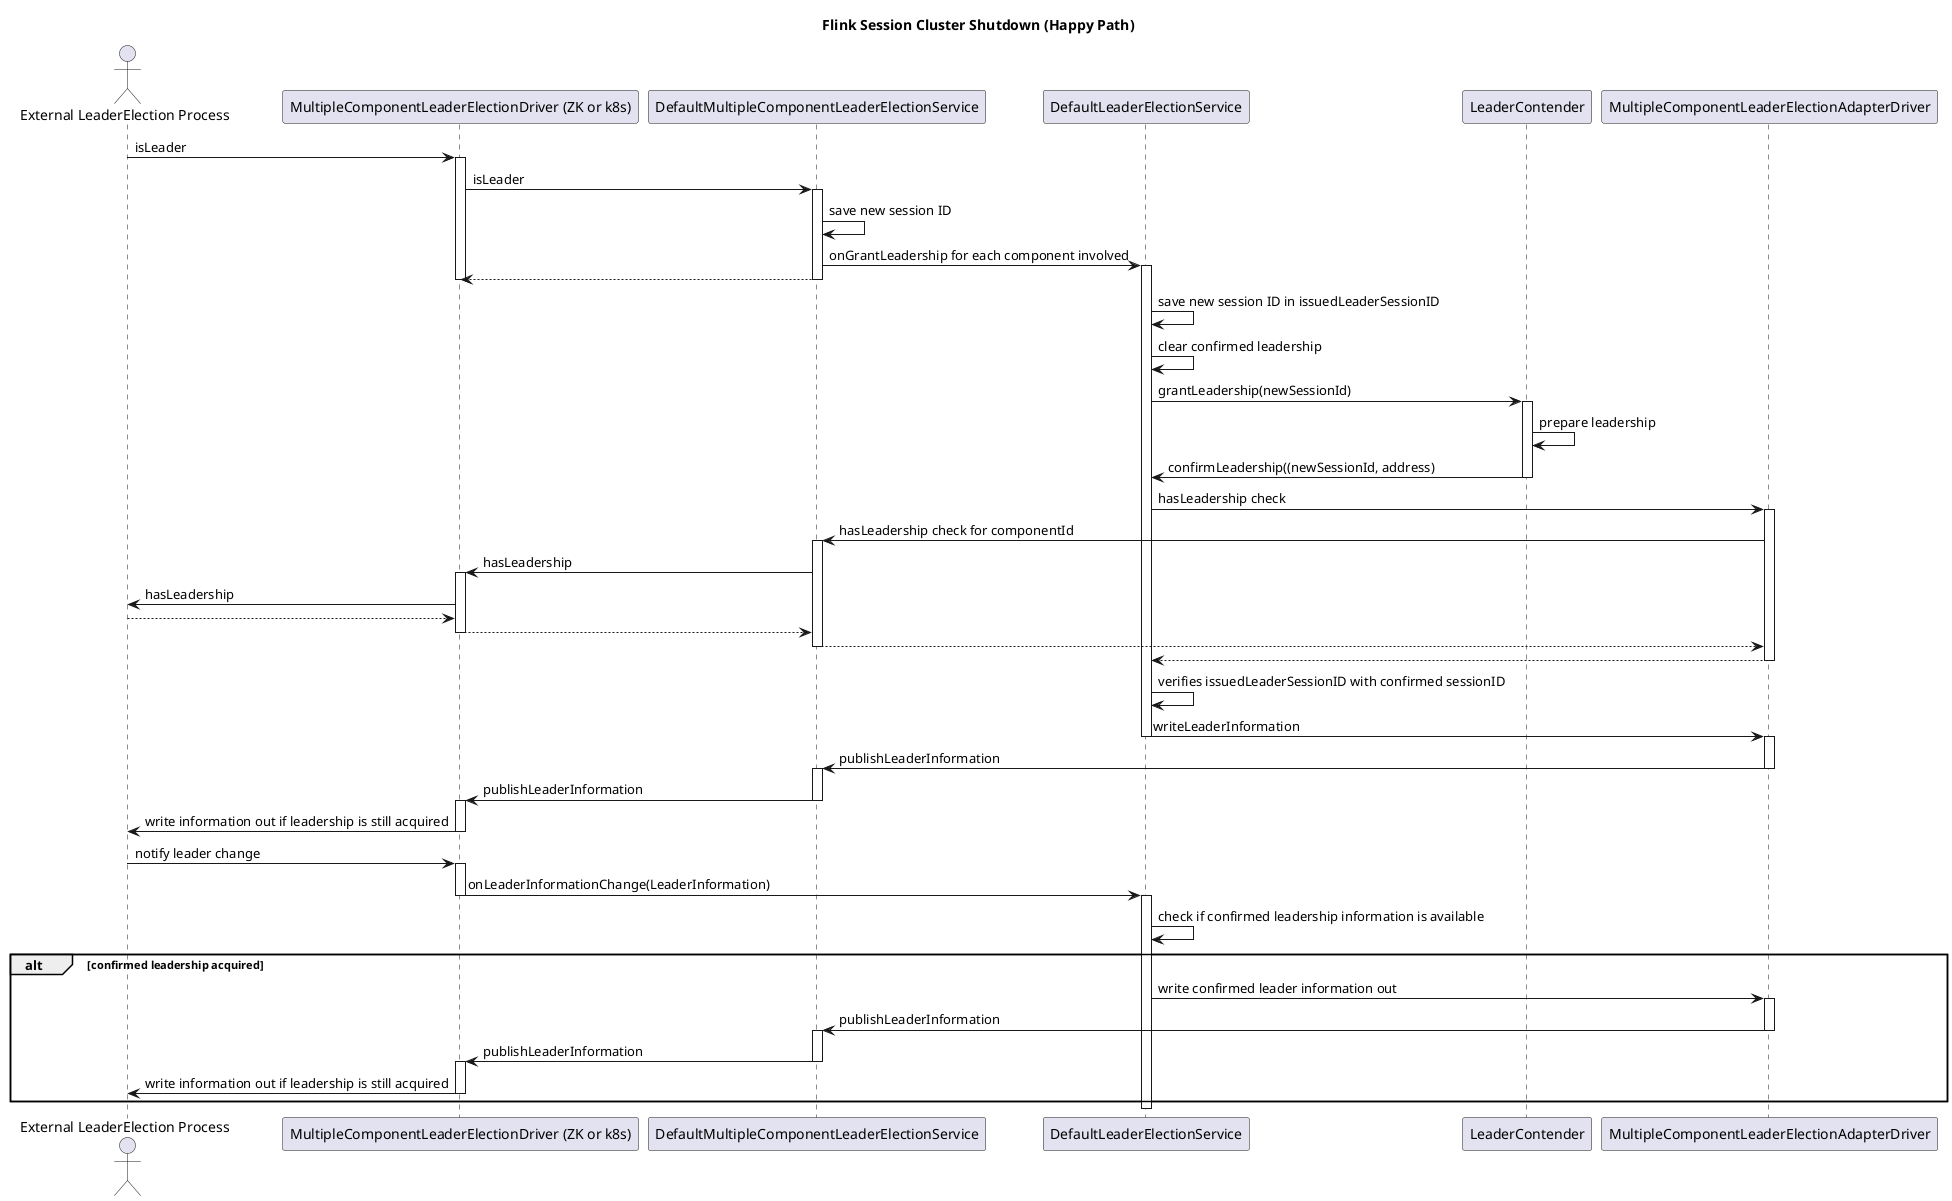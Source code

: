 /'
 ' Licensed to the Apache Software Foundation (ASF) under one
 ' or more contributor license agreements.  See the NOTICE file
 ' distributed with this work for additional information
 ' regarding copyright ownership.  The ASF licenses this file
 ' to you under the Apache License, Version 2.0 (the
 ' "License"); you may not use this file except in compliance
 ' with the License.  You may obtain a copy of the License at
 '
 '    http://www.apache.org/licenses/LICENSE-2.0
 '
 ' Unless required by applicable law or agreed to in writing, software
 ' distributed under the License is distributed on an "AS IS" BASIS,
 ' WITHOUT WARRANTIES OR CONDITIONS OF ANY KIND, either express or implied.
 ' See the License for the specific language governing permissions and
 ' limitations under the License.
 '/

@startuml

title Flink Session Cluster Shutdown (Happy Path)

actor "External LeaderElection Process" as LL

participant "MultipleComponentLeaderElectionDriver (ZK or k8s)" as MCLED
participant DefaultMultipleComponentLeaderElectionService as MCLES
participant DefaultLeaderElectionService as LES
participant LeaderContender as LC
participant MultipleComponentLeaderElectionAdapterDriver as LED

LL -> MCLED : isLeader
activate MCLED
    MCLED -> MCLES : isLeader
    activate MCLES
        MCLES -> MCLES : save new session ID
        MCLES -> LES : onGrantLeadership for each component involved
    activate LES
        MCLES --> MCLED
    deactivate MCLES
deactivate MCLED
        LES -> LES : save new session ID in issuedLeaderSessionID
        LES -> LES : clear confirmed leadership
        LES -> LC : grantLeadership(newSessionId)
        activate LC
            LC -> LC : prepare leadership
            LC -> LES : confirmLeadership((newSessionId, address)
        deactivate LC
        LES -> LED : hasLeadership check
        activate LED
            LED -> MCLES : hasLeadership check for componentId
            activate MCLES
                MCLES -> MCLED : hasLeadership
                activate MCLED
                    MCLED -> LL : hasLeadership
                    LL --> MCLED
                    MCLED --> MCLES
                deactivate MCLED
                MCLES --> LED
            deactivate MCLES
            LED --> LES
        deactivate LED
        LES -> LES : verifies issuedLeaderSessionID with confirmed sessionID
        LES -> LED : writeLeaderInformation
    deactivate LES
    activate LED
        LED -> MCLES : publishLeaderInformation
    deactivate LED
    activate MCLES
        MCLES -> MCLED : publishLeaderInformation
    deactivate MCLES
    activate MCLED
        MCLED -> LL : write information out if leadership is still acquired
    deactivate MCLED
deactivate MCLED

LL -> MCLED : notify leader change
activate MCLED
    MCLED -> LES : onLeaderInformationChange(LeaderInformation)
deactivate MCLED
activate LES
    LES -> LES : check if confirmed leadership information is available
    alt confirmed leadership acquired
        LES -> LED : write confirmed leader information out
        activate LED
            LED -> MCLES : publishLeaderInformation
        deactivate LED
        activate MCLES
            MCLES -> MCLED : publishLeaderInformation
        deactivate MCLES
        activate MCLED
            MCLED -> LL : write information out if leadership is still acquired
        deactivate MCLED
    end
deactivate LES

@enduml

